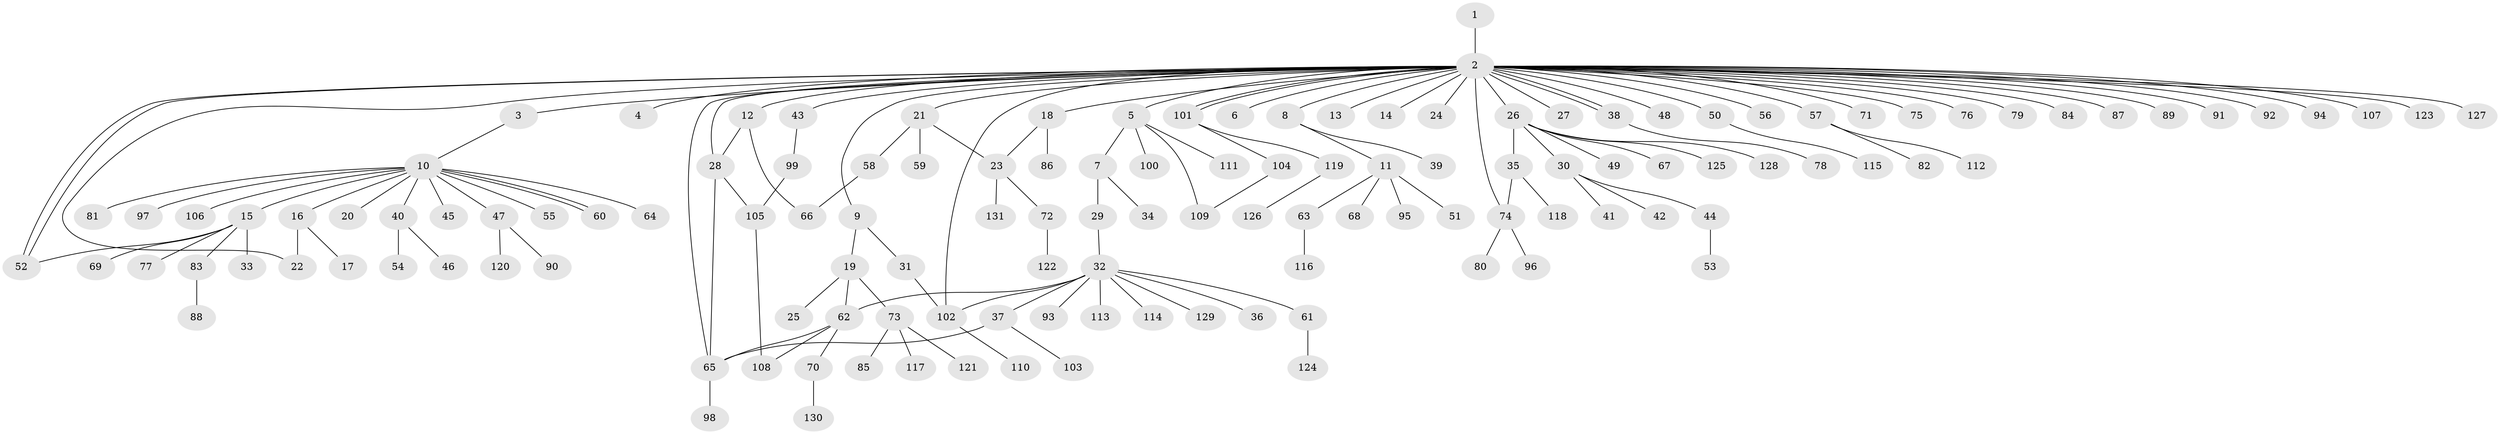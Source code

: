 // Generated by graph-tools (version 1.1) at 2025/11/02/27/25 16:11:15]
// undirected, 131 vertices, 149 edges
graph export_dot {
graph [start="1"]
  node [color=gray90,style=filled];
  1;
  2;
  3;
  4;
  5;
  6;
  7;
  8;
  9;
  10;
  11;
  12;
  13;
  14;
  15;
  16;
  17;
  18;
  19;
  20;
  21;
  22;
  23;
  24;
  25;
  26;
  27;
  28;
  29;
  30;
  31;
  32;
  33;
  34;
  35;
  36;
  37;
  38;
  39;
  40;
  41;
  42;
  43;
  44;
  45;
  46;
  47;
  48;
  49;
  50;
  51;
  52;
  53;
  54;
  55;
  56;
  57;
  58;
  59;
  60;
  61;
  62;
  63;
  64;
  65;
  66;
  67;
  68;
  69;
  70;
  71;
  72;
  73;
  74;
  75;
  76;
  77;
  78;
  79;
  80;
  81;
  82;
  83;
  84;
  85;
  86;
  87;
  88;
  89;
  90;
  91;
  92;
  93;
  94;
  95;
  96;
  97;
  98;
  99;
  100;
  101;
  102;
  103;
  104;
  105;
  106;
  107;
  108;
  109;
  110;
  111;
  112;
  113;
  114;
  115;
  116;
  117;
  118;
  119;
  120;
  121;
  122;
  123;
  124;
  125;
  126;
  127;
  128;
  129;
  130;
  131;
  1 -- 2;
  2 -- 3;
  2 -- 4;
  2 -- 5;
  2 -- 6;
  2 -- 8;
  2 -- 9;
  2 -- 12;
  2 -- 13;
  2 -- 14;
  2 -- 18;
  2 -- 21;
  2 -- 22;
  2 -- 24;
  2 -- 26;
  2 -- 27;
  2 -- 28;
  2 -- 38;
  2 -- 38;
  2 -- 43;
  2 -- 48;
  2 -- 50;
  2 -- 52;
  2 -- 52;
  2 -- 56;
  2 -- 57;
  2 -- 65;
  2 -- 71;
  2 -- 74;
  2 -- 75;
  2 -- 76;
  2 -- 79;
  2 -- 84;
  2 -- 87;
  2 -- 89;
  2 -- 91;
  2 -- 92;
  2 -- 94;
  2 -- 101;
  2 -- 101;
  2 -- 102;
  2 -- 107;
  2 -- 123;
  2 -- 127;
  3 -- 10;
  5 -- 7;
  5 -- 100;
  5 -- 109;
  5 -- 111;
  7 -- 29;
  7 -- 34;
  8 -- 11;
  8 -- 39;
  9 -- 19;
  9 -- 31;
  10 -- 15;
  10 -- 16;
  10 -- 20;
  10 -- 40;
  10 -- 45;
  10 -- 47;
  10 -- 55;
  10 -- 60;
  10 -- 60;
  10 -- 64;
  10 -- 81;
  10 -- 97;
  10 -- 106;
  11 -- 51;
  11 -- 63;
  11 -- 68;
  11 -- 95;
  12 -- 28;
  12 -- 66;
  15 -- 33;
  15 -- 52;
  15 -- 69;
  15 -- 77;
  15 -- 83;
  16 -- 17;
  16 -- 22;
  18 -- 23;
  18 -- 86;
  19 -- 25;
  19 -- 62;
  19 -- 73;
  21 -- 23;
  21 -- 58;
  21 -- 59;
  23 -- 72;
  23 -- 131;
  26 -- 30;
  26 -- 35;
  26 -- 49;
  26 -- 67;
  26 -- 125;
  26 -- 128;
  28 -- 65;
  28 -- 105;
  29 -- 32;
  30 -- 41;
  30 -- 42;
  30 -- 44;
  31 -- 102;
  32 -- 36;
  32 -- 37;
  32 -- 61;
  32 -- 62;
  32 -- 93;
  32 -- 102;
  32 -- 113;
  32 -- 114;
  32 -- 129;
  35 -- 74;
  35 -- 118;
  37 -- 65;
  37 -- 103;
  38 -- 78;
  40 -- 46;
  40 -- 54;
  43 -- 99;
  44 -- 53;
  47 -- 90;
  47 -- 120;
  50 -- 115;
  57 -- 82;
  57 -- 112;
  58 -- 66;
  61 -- 124;
  62 -- 65;
  62 -- 70;
  62 -- 108;
  63 -- 116;
  65 -- 98;
  70 -- 130;
  72 -- 122;
  73 -- 85;
  73 -- 117;
  73 -- 121;
  74 -- 80;
  74 -- 96;
  83 -- 88;
  99 -- 105;
  101 -- 104;
  101 -- 119;
  102 -- 110;
  104 -- 109;
  105 -- 108;
  119 -- 126;
}
